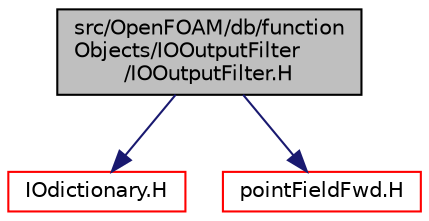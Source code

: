 digraph "src/OpenFOAM/db/functionObjects/IOOutputFilter/IOOutputFilter.H"
{
  bgcolor="transparent";
  edge [fontname="Helvetica",fontsize="10",labelfontname="Helvetica",labelfontsize="10"];
  node [fontname="Helvetica",fontsize="10",shape=record];
  Node1 [label="src/OpenFOAM/db/function\lObjects/IOOutputFilter\l/IOOutputFilter.H",height=0.2,width=0.4,color="black", fillcolor="grey75", style="filled", fontcolor="black"];
  Node1 -> Node2 [color="midnightblue",fontsize="10",style="solid",fontname="Helvetica"];
  Node2 [label="IOdictionary.H",height=0.2,width=0.4,color="red",URL="$a07771.html"];
  Node1 -> Node3 [color="midnightblue",fontsize="10",style="solid",fontname="Helvetica"];
  Node3 [label="pointFieldFwd.H",height=0.2,width=0.4,color="red",URL="$a08790.html"];
}
